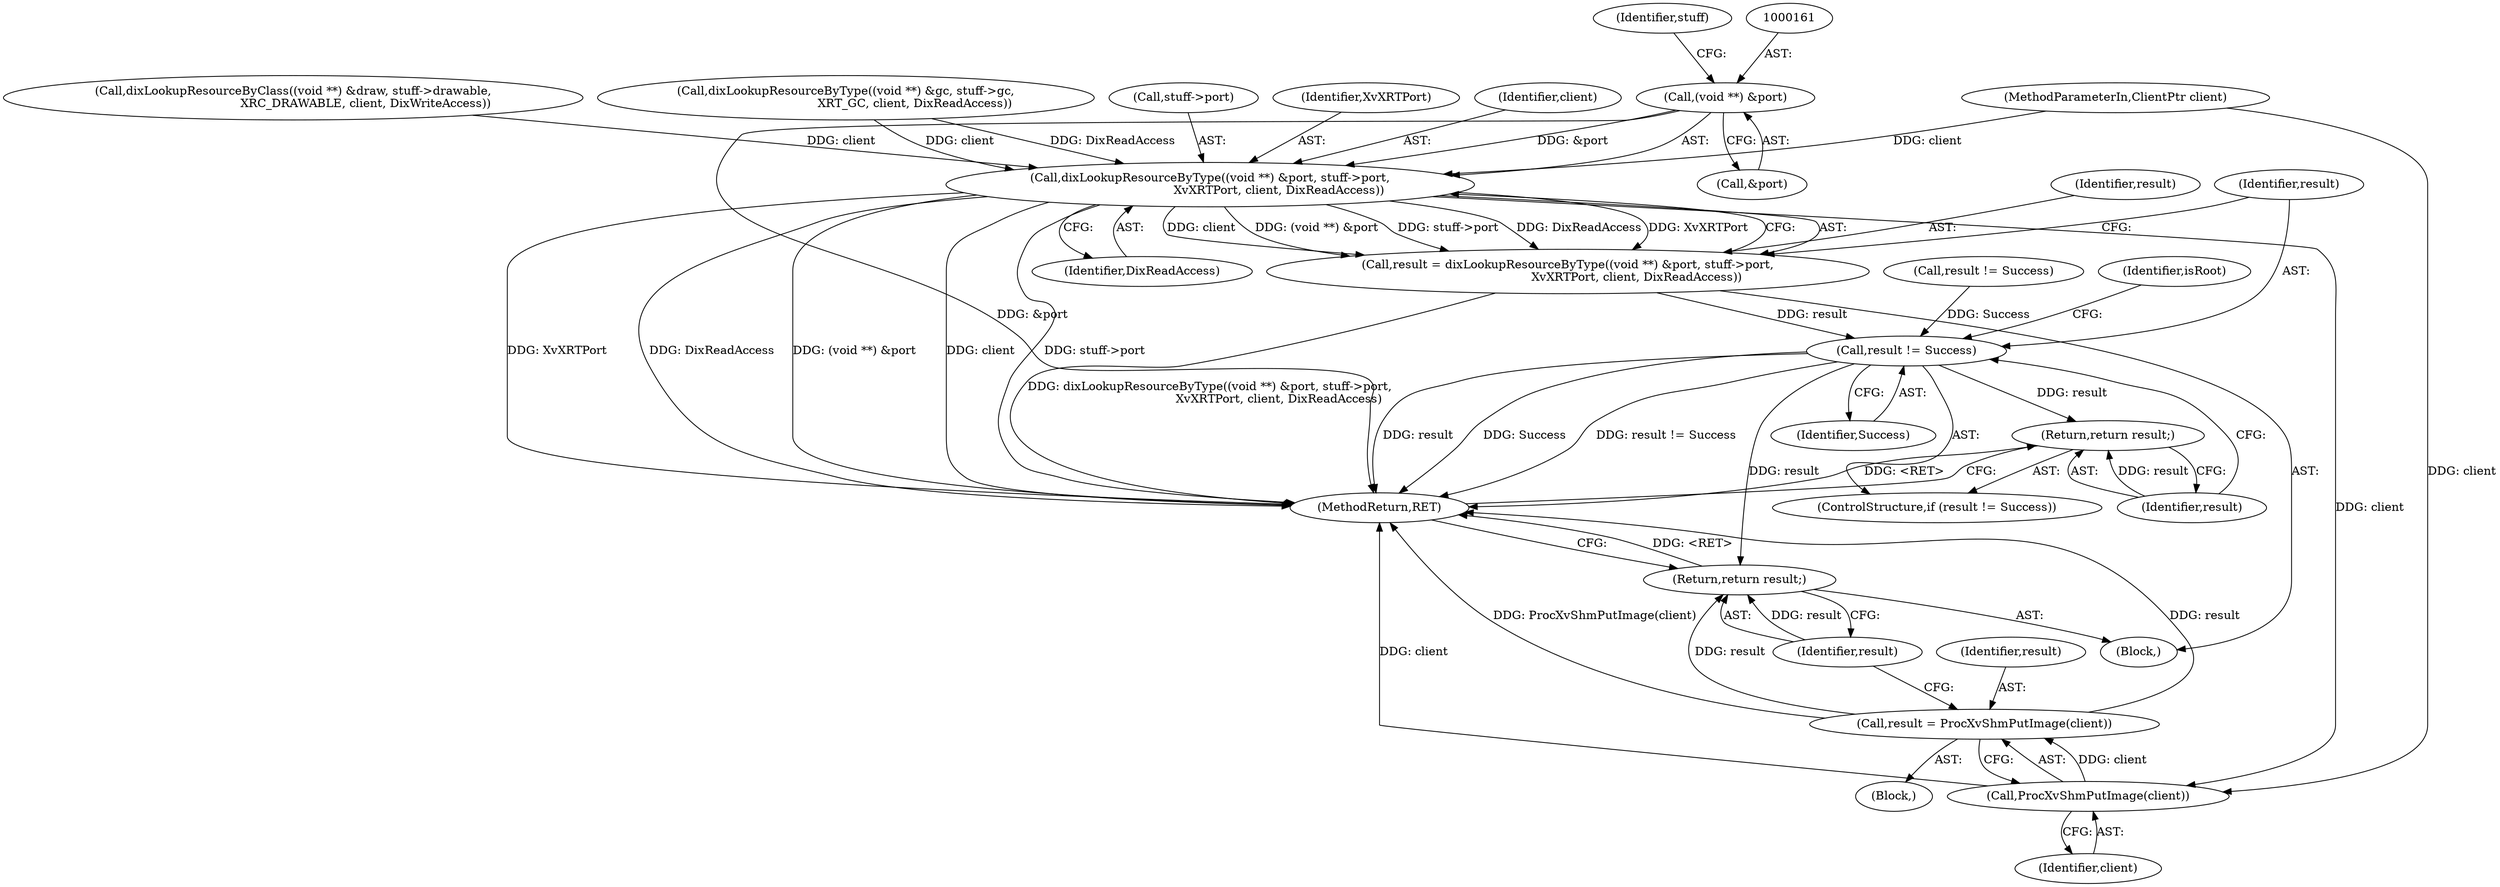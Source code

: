 digraph "0_xserver_cad5a1050b7184d828aef9c1dd151c3ab649d37e_3@pointer" {
"1000160" [label="(Call,(void **) &port)"];
"1000159" [label="(Call,dixLookupResourceByType((void **) &port, stuff->port,\n                                     XvXRTPort, client, DixReadAccess))"];
"1000157" [label="(Call,result = dixLookupResourceByType((void **) &port, stuff->port,\n                                     XvXRTPort, client, DixReadAccess))"];
"1000171" [label="(Call,result != Success)"];
"1000174" [label="(Return,return result;)"];
"1000294" [label="(Return,return result;)"];
"1000292" [label="(Call,ProcXvShmPutImage(client))"];
"1000290" [label="(Call,result = ProcXvShmPutImage(client))"];
"1000173" [label="(Identifier,Success)"];
"1000294" [label="(Return,return result;)"];
"1000177" [label="(Identifier,isRoot)"];
"1000291" [label="(Identifier,result)"];
"1000168" [label="(Identifier,client)"];
"1000123" [label="(Call,dixLookupResourceByClass((void **) &draw, stuff->drawable,\n                                       XRC_DRAWABLE, client, DixWriteAccess))"];
"1000210" [label="(Block,)"];
"1000295" [label="(Identifier,result)"];
"1000296" [label="(MethodReturn,RET)"];
"1000152" [label="(Call,result != Success)"];
"1000164" [label="(Call,stuff->port)"];
"1000174" [label="(Return,return result;)"];
"1000159" [label="(Call,dixLookupResourceByType((void **) &port, stuff->port,\n                                     XvXRTPort, client, DixReadAccess))"];
"1000140" [label="(Call,dixLookupResourceByType((void **) &gc, stuff->gc,\n                                     XRT_GC, client, DixReadAccess))"];
"1000292" [label="(Call,ProcXvShmPutImage(client))"];
"1000162" [label="(Call,&port)"];
"1000171" [label="(Call,result != Success)"];
"1000157" [label="(Call,result = dixLookupResourceByType((void **) &port, stuff->port,\n                                     XvXRTPort, client, DixReadAccess))"];
"1000170" [label="(ControlStructure,if (result != Success))"];
"1000290" [label="(Call,result = ProcXvShmPutImage(client))"];
"1000101" [label="(MethodParameterIn,ClientPtr client)"];
"1000158" [label="(Identifier,result)"];
"1000175" [label="(Identifier,result)"];
"1000102" [label="(Block,)"];
"1000293" [label="(Identifier,client)"];
"1000172" [label="(Identifier,result)"];
"1000160" [label="(Call,(void **) &port)"];
"1000167" [label="(Identifier,XvXRTPort)"];
"1000169" [label="(Identifier,DixReadAccess)"];
"1000165" [label="(Identifier,stuff)"];
"1000160" -> "1000159"  [label="AST: "];
"1000160" -> "1000162"  [label="CFG: "];
"1000161" -> "1000160"  [label="AST: "];
"1000162" -> "1000160"  [label="AST: "];
"1000165" -> "1000160"  [label="CFG: "];
"1000160" -> "1000296"  [label="DDG: &port"];
"1000160" -> "1000159"  [label="DDG: &port"];
"1000159" -> "1000157"  [label="AST: "];
"1000159" -> "1000169"  [label="CFG: "];
"1000164" -> "1000159"  [label="AST: "];
"1000167" -> "1000159"  [label="AST: "];
"1000168" -> "1000159"  [label="AST: "];
"1000169" -> "1000159"  [label="AST: "];
"1000157" -> "1000159"  [label="CFG: "];
"1000159" -> "1000296"  [label="DDG: (void **) &port"];
"1000159" -> "1000296"  [label="DDG: client"];
"1000159" -> "1000296"  [label="DDG: stuff->port"];
"1000159" -> "1000296"  [label="DDG: DixReadAccess"];
"1000159" -> "1000296"  [label="DDG: XvXRTPort"];
"1000159" -> "1000157"  [label="DDG: client"];
"1000159" -> "1000157"  [label="DDG: (void **) &port"];
"1000159" -> "1000157"  [label="DDG: stuff->port"];
"1000159" -> "1000157"  [label="DDG: DixReadAccess"];
"1000159" -> "1000157"  [label="DDG: XvXRTPort"];
"1000123" -> "1000159"  [label="DDG: client"];
"1000140" -> "1000159"  [label="DDG: client"];
"1000140" -> "1000159"  [label="DDG: DixReadAccess"];
"1000101" -> "1000159"  [label="DDG: client"];
"1000159" -> "1000292"  [label="DDG: client"];
"1000157" -> "1000102"  [label="AST: "];
"1000158" -> "1000157"  [label="AST: "];
"1000172" -> "1000157"  [label="CFG: "];
"1000157" -> "1000296"  [label="DDG: dixLookupResourceByType((void **) &port, stuff->port,\n                                     XvXRTPort, client, DixReadAccess)"];
"1000157" -> "1000171"  [label="DDG: result"];
"1000171" -> "1000170"  [label="AST: "];
"1000171" -> "1000173"  [label="CFG: "];
"1000172" -> "1000171"  [label="AST: "];
"1000173" -> "1000171"  [label="AST: "];
"1000175" -> "1000171"  [label="CFG: "];
"1000177" -> "1000171"  [label="CFG: "];
"1000171" -> "1000296"  [label="DDG: result"];
"1000171" -> "1000296"  [label="DDG: Success"];
"1000171" -> "1000296"  [label="DDG: result != Success"];
"1000152" -> "1000171"  [label="DDG: Success"];
"1000171" -> "1000174"  [label="DDG: result"];
"1000171" -> "1000294"  [label="DDG: result"];
"1000174" -> "1000170"  [label="AST: "];
"1000174" -> "1000175"  [label="CFG: "];
"1000175" -> "1000174"  [label="AST: "];
"1000296" -> "1000174"  [label="CFG: "];
"1000174" -> "1000296"  [label="DDG: <RET>"];
"1000175" -> "1000174"  [label="DDG: result"];
"1000294" -> "1000102"  [label="AST: "];
"1000294" -> "1000295"  [label="CFG: "];
"1000295" -> "1000294"  [label="AST: "];
"1000296" -> "1000294"  [label="CFG: "];
"1000294" -> "1000296"  [label="DDG: <RET>"];
"1000295" -> "1000294"  [label="DDG: result"];
"1000290" -> "1000294"  [label="DDG: result"];
"1000292" -> "1000290"  [label="AST: "];
"1000292" -> "1000293"  [label="CFG: "];
"1000293" -> "1000292"  [label="AST: "];
"1000290" -> "1000292"  [label="CFG: "];
"1000292" -> "1000296"  [label="DDG: client"];
"1000292" -> "1000290"  [label="DDG: client"];
"1000101" -> "1000292"  [label="DDG: client"];
"1000290" -> "1000210"  [label="AST: "];
"1000291" -> "1000290"  [label="AST: "];
"1000295" -> "1000290"  [label="CFG: "];
"1000290" -> "1000296"  [label="DDG: result"];
"1000290" -> "1000296"  [label="DDG: ProcXvShmPutImage(client)"];
}
